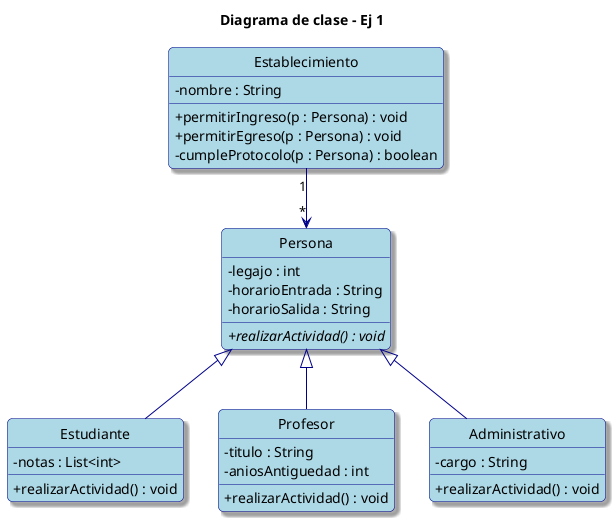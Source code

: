 @startuml
hide circle
skinparam classAttributeIconSize 0
skinparam backgroundColor White
skinparam RoundCorner 10
skinparam Shadowing true

skinparam class {
    ArrowColor DarkBlue
    BackgroundColor LightBlue
    BorderColor DarkBlue
}

skinparam note {
    BackgroundColor LightYellow
    BorderColor DarkBlue
}

title Diagrama de clase - Ej 1

class Establecimiento {
    - nombre : String
    + permitirIngreso(p : Persona) : void
    + permitirEgreso(p : Persona) : void
    - cumpleProtocolo(p : Persona) : boolean
}

class Persona {
    - legajo : int
    - horarioEntrada : String
    - horarioSalida : String
    + {abstract} realizarActividad() : void
}

class Estudiante {
    - notas : List<int>
    + realizarActividad() : void
}

class Profesor {
    - titulo : String
    - aniosAntiguedad : int
    + realizarActividad() : void
}

class Administrativo {
    - cargo : String
    + realizarActividad() : void
}

Establecimiento "1" --> "*" Persona
Persona <|-- Estudiante
Persona <|-- Profesor
Persona <|-- Administrativo


@enduml